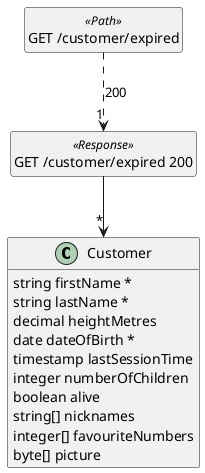 @startuml
hide <<Path>> circle
hide <<Response>> circle
hide <<Parameter>> circle
hide empty methods
hide empty fields
set namespaceSeparator none

class "Customer" {
  {field} string firstName *
  {field} string lastName *
  {field} decimal heightMetres 
  {field} date dateOfBirth *
  {field} timestamp lastSessionTime 
  {field} integer numberOfChildren 
  {field} boolean alive 
  {field} string[] nicknames 
  {field} integer[] favouriteNumbers 
  {field} byte[] picture 
}

class "GET /customer/expired" <<Path>> {
}

class "GET /customer/expired 200" <<Response>> {
}

"GET /customer/expired 200" --> "*" "Customer"

"GET /customer/expired" ..> "1" "GET /customer/expired 200"  :  "200"

@enduml
